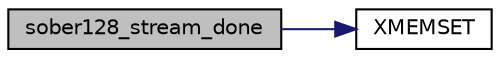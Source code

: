 digraph "sober128_stream_done"
{
 // LATEX_PDF_SIZE
  edge [fontname="Helvetica",fontsize="10",labelfontname="Helvetica",labelfontsize="10"];
  node [fontname="Helvetica",fontsize="10",shape=record];
  rankdir="LR";
  Node89 [label="sober128_stream_done",height=0.2,width=0.4,color="black", fillcolor="grey75", style="filled", fontcolor="black",tooltip="Terminate and clear Sober128 state."];
  Node89 -> Node90 [color="midnightblue",fontsize="10",style="solid",fontname="Helvetica"];
  Node90 [label="XMEMSET",height=0.2,width=0.4,color="black", fillcolor="white", style="filled",URL="$tomcrypt__cfg_8h.html#aa3c34a6f6c61de7da9258b5a30e32c2f",tooltip=" "];
}
